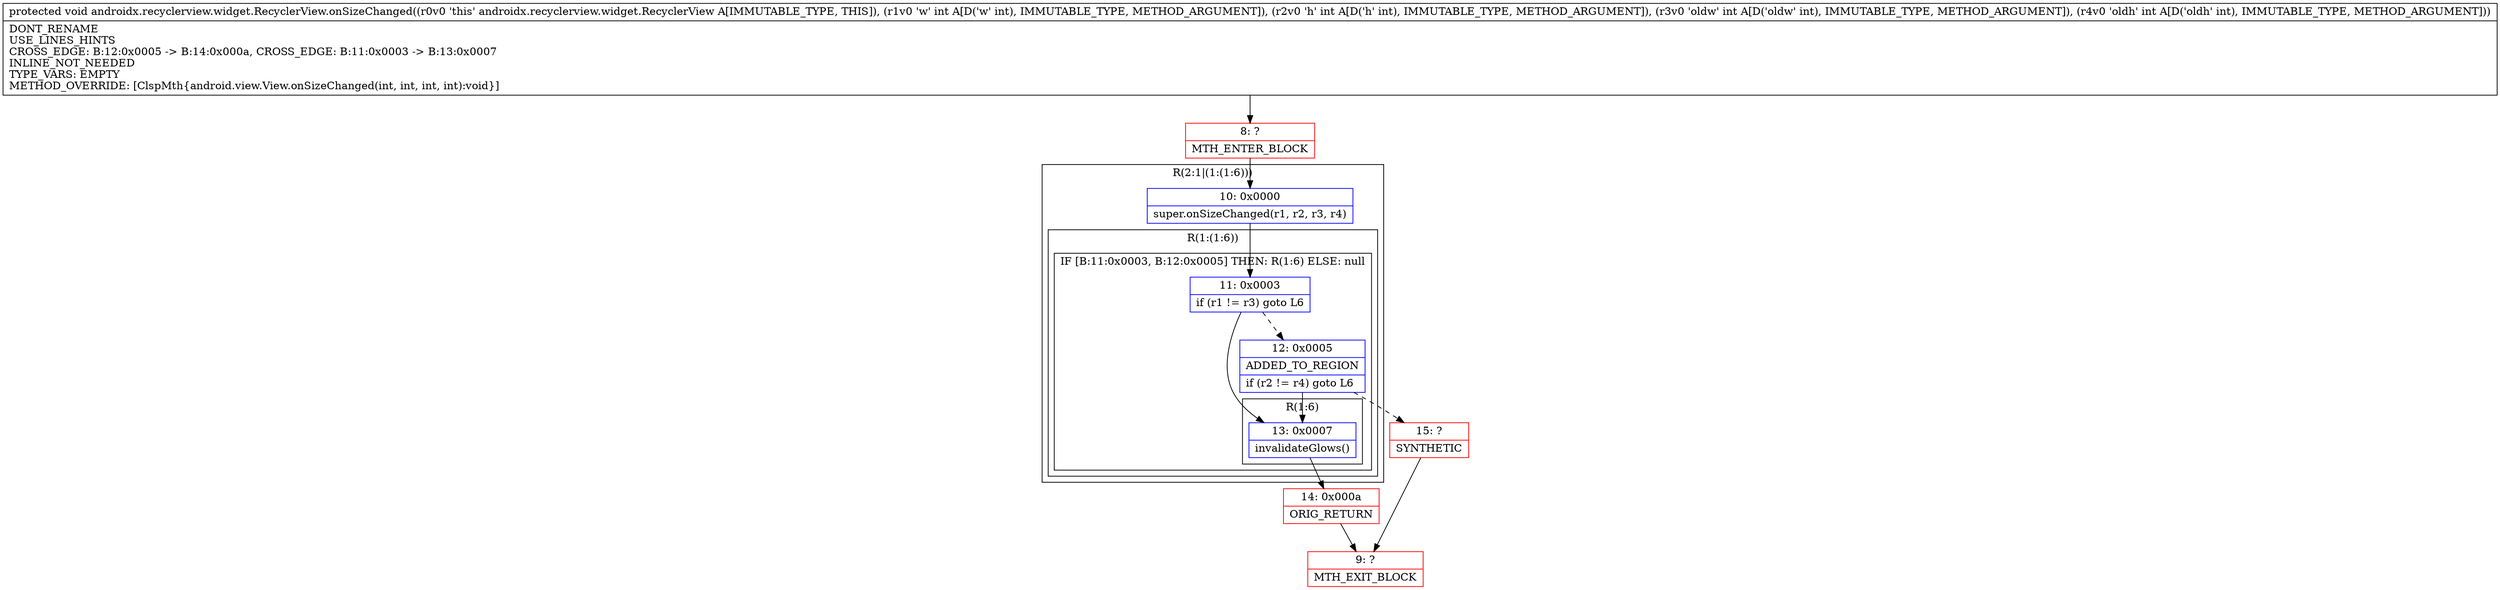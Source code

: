 digraph "CFG forandroidx.recyclerview.widget.RecyclerView.onSizeChanged(IIII)V" {
subgraph cluster_Region_1122834769 {
label = "R(2:1|(1:(1:6)))";
node [shape=record,color=blue];
Node_10 [shape=record,label="{10\:\ 0x0000|super.onSizeChanged(r1, r2, r3, r4)\l}"];
subgraph cluster_Region_302772328 {
label = "R(1:(1:6))";
node [shape=record,color=blue];
subgraph cluster_IfRegion_716110745 {
label = "IF [B:11:0x0003, B:12:0x0005] THEN: R(1:6) ELSE: null";
node [shape=record,color=blue];
Node_11 [shape=record,label="{11\:\ 0x0003|if (r1 != r3) goto L6\l}"];
Node_12 [shape=record,label="{12\:\ 0x0005|ADDED_TO_REGION\l|if (r2 != r4) goto L6\l}"];
subgraph cluster_Region_200215274 {
label = "R(1:6)";
node [shape=record,color=blue];
Node_13 [shape=record,label="{13\:\ 0x0007|invalidateGlows()\l}"];
}
}
}
}
Node_8 [shape=record,color=red,label="{8\:\ ?|MTH_ENTER_BLOCK\l}"];
Node_15 [shape=record,color=red,label="{15\:\ ?|SYNTHETIC\l}"];
Node_9 [shape=record,color=red,label="{9\:\ ?|MTH_EXIT_BLOCK\l}"];
Node_14 [shape=record,color=red,label="{14\:\ 0x000a|ORIG_RETURN\l}"];
MethodNode[shape=record,label="{protected void androidx.recyclerview.widget.RecyclerView.onSizeChanged((r0v0 'this' androidx.recyclerview.widget.RecyclerView A[IMMUTABLE_TYPE, THIS]), (r1v0 'w' int A[D('w' int), IMMUTABLE_TYPE, METHOD_ARGUMENT]), (r2v0 'h' int A[D('h' int), IMMUTABLE_TYPE, METHOD_ARGUMENT]), (r3v0 'oldw' int A[D('oldw' int), IMMUTABLE_TYPE, METHOD_ARGUMENT]), (r4v0 'oldh' int A[D('oldh' int), IMMUTABLE_TYPE, METHOD_ARGUMENT]))  | DONT_RENAME\lUSE_LINES_HINTS\lCROSS_EDGE: B:12:0x0005 \-\> B:14:0x000a, CROSS_EDGE: B:11:0x0003 \-\> B:13:0x0007\lINLINE_NOT_NEEDED\lTYPE_VARS: EMPTY\lMETHOD_OVERRIDE: [ClspMth\{android.view.View.onSizeChanged(int, int, int, int):void\}]\l}"];
MethodNode -> Node_8;Node_10 -> Node_11;
Node_11 -> Node_12[style=dashed];
Node_11 -> Node_13;
Node_12 -> Node_13;
Node_12 -> Node_15[style=dashed];
Node_13 -> Node_14;
Node_8 -> Node_10;
Node_15 -> Node_9;
Node_14 -> Node_9;
}

